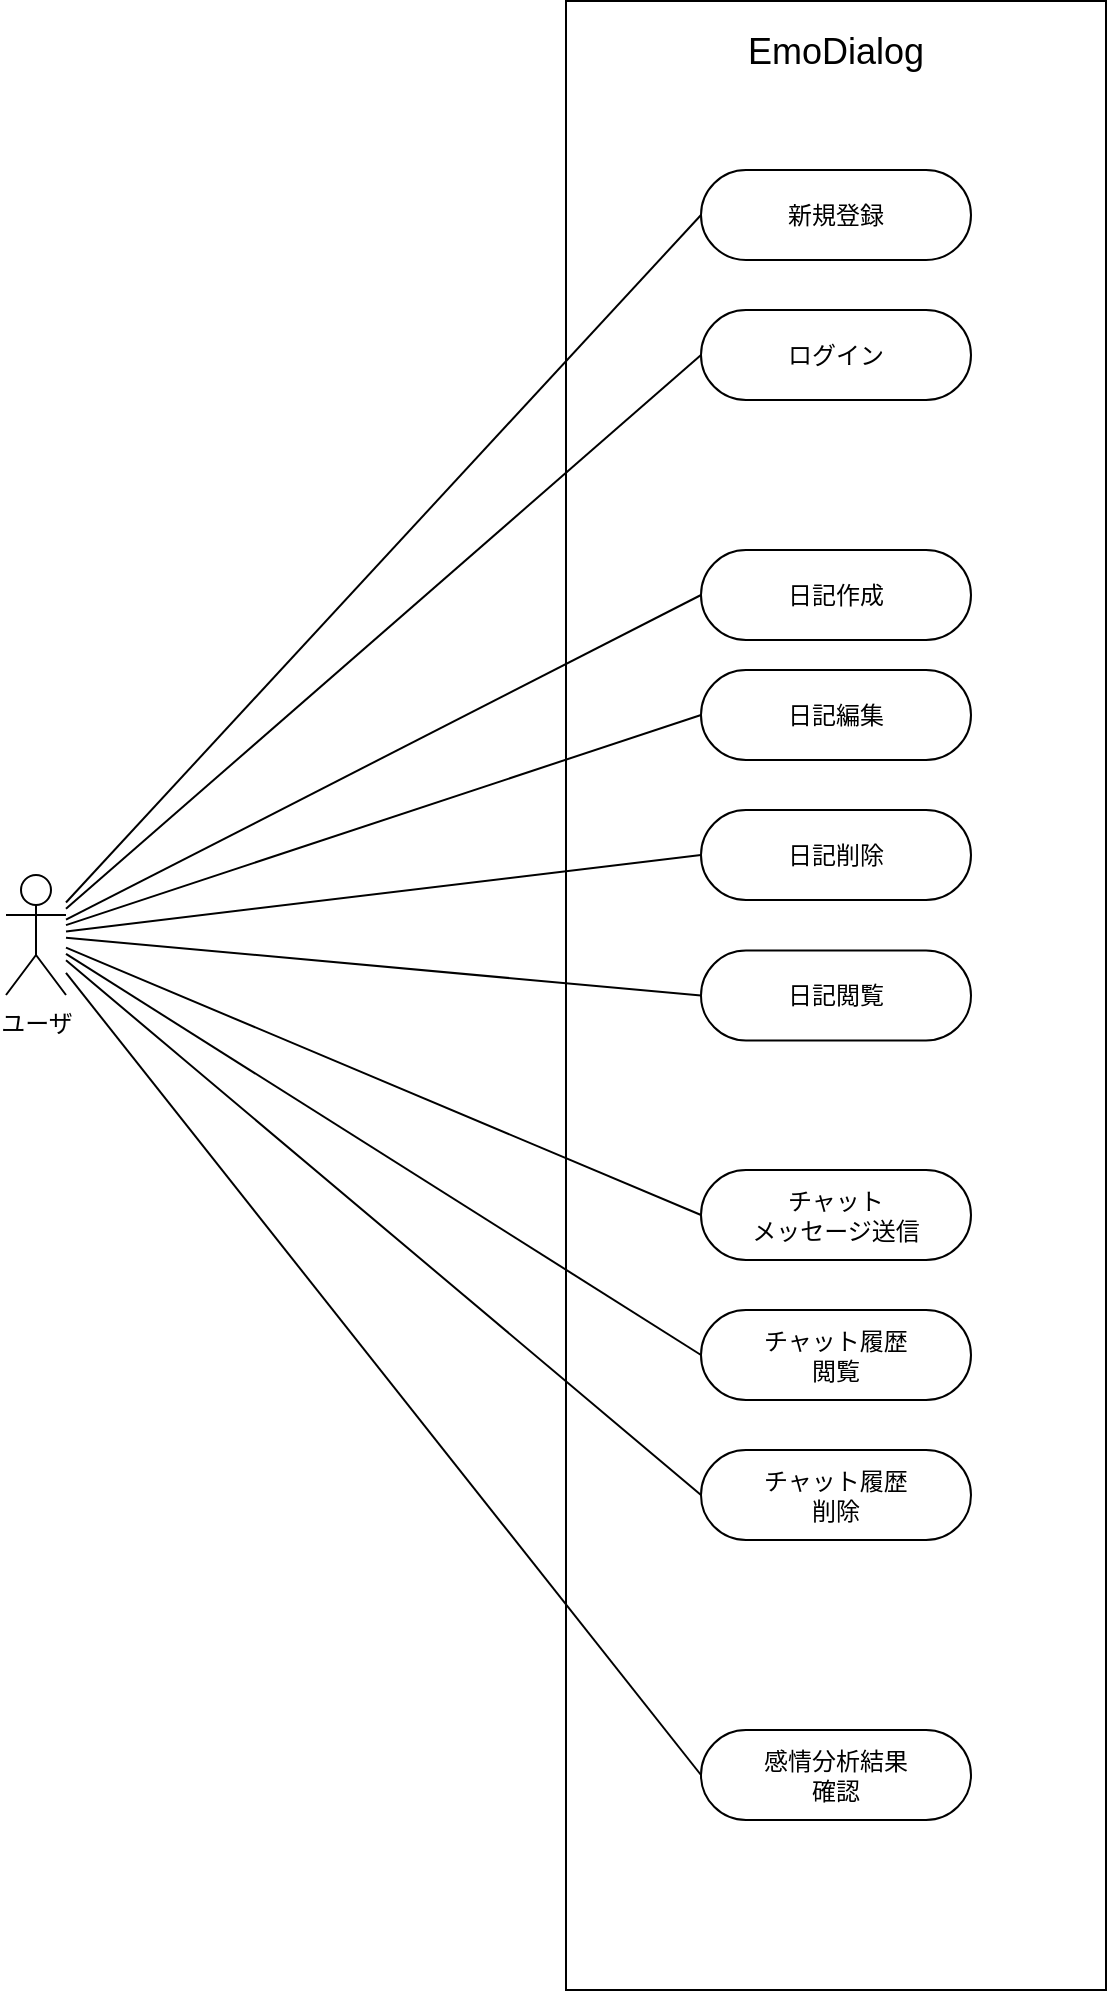 <mxfile scale="5" border="10">
    <diagram id="q_Jrxf0U78eWuM2NPNOv" name="ページ1">
        <mxGraphModel dx="1861" dy="1725" grid="1" gridSize="10" guides="1" tooltips="1" connect="1" arrows="1" fold="1" page="0" pageScale="1" pageWidth="827" pageHeight="1169" background="#FFFFFF" math="0" shadow="0">
            <root>
                <mxCell id="0"/>
                <mxCell id="1" parent="0"/>
                <mxCell id="3" value="" style="rounded=0;whiteSpace=wrap;html=1;fillColor=none;" parent="1" vertex="1">
                    <mxGeometry x="-20" y="-644.5" width="270" height="994.5" as="geometry"/>
                </mxCell>
                <mxCell id="41" style="edgeStyle=none;html=1;entryX=0;entryY=0.5;entryDx=0;entryDy=0;endArrow=none;endFill=0;" parent="1" source="2" target="6" edge="1">
                    <mxGeometry relative="1" as="geometry"/>
                </mxCell>
                <mxCell id="42" style="edgeStyle=none;html=1;entryX=0;entryY=0.5;entryDx=0;entryDy=0;endArrow=none;endFill=0;" parent="1" source="2" target="10" edge="1">
                    <mxGeometry relative="1" as="geometry"/>
                </mxCell>
                <mxCell id="44" style="edgeStyle=none;html=1;entryX=0;entryY=0.5;entryDx=0;entryDy=0;endArrow=none;endFill=0;" parent="1" source="2" target="13" edge="1">
                    <mxGeometry relative="1" as="geometry"/>
                </mxCell>
                <mxCell id="45" style="edgeStyle=none;html=1;entryX=0;entryY=0.5;entryDx=0;entryDy=0;endArrow=none;endFill=0;" parent="1" source="2" target="16" edge="1">
                    <mxGeometry relative="1" as="geometry"/>
                </mxCell>
                <mxCell id="46" style="edgeStyle=none;html=1;entryX=0;entryY=0.5;entryDx=0;entryDy=0;endArrow=none;endFill=0;" parent="1" source="2" target="19" edge="1">
                    <mxGeometry relative="1" as="geometry"/>
                </mxCell>
                <mxCell id="47" style="edgeStyle=none;html=1;entryX=0;entryY=0.5;entryDx=0;entryDy=0;endArrow=none;endFill=0;" parent="1" source="2" target="22" edge="1">
                    <mxGeometry relative="1" as="geometry"/>
                </mxCell>
                <mxCell id="48" style="edgeStyle=none;html=1;entryX=0;entryY=0.5;entryDx=0;entryDy=0;endArrow=none;endFill=0;" parent="1" source="2" target="25" edge="1">
                    <mxGeometry relative="1" as="geometry"/>
                </mxCell>
                <mxCell id="49" style="edgeStyle=none;html=1;entryX=0;entryY=0.5;entryDx=0;entryDy=0;endArrow=none;endFill=0;" parent="1" source="2" target="28" edge="1">
                    <mxGeometry relative="1" as="geometry"/>
                </mxCell>
                <mxCell id="50" style="edgeStyle=none;html=1;entryX=0;entryY=0.5;entryDx=0;entryDy=0;endArrow=none;endFill=0;" parent="1" source="2" target="31" edge="1">
                    <mxGeometry relative="1" as="geometry"/>
                </mxCell>
                <mxCell id="51" style="edgeStyle=none;html=1;entryX=0;entryY=0.5;entryDx=0;entryDy=0;endArrow=none;endFill=0;" parent="1" source="2" target="34" edge="1">
                    <mxGeometry relative="1" as="geometry"/>
                </mxCell>
                <mxCell id="2" value="ユーザ" style="shape=umlActor;verticalLabelPosition=bottom;verticalAlign=top;html=1;outlineConnect=0;" parent="1" vertex="1">
                    <mxGeometry x="-300" y="-207.5" width="30" height="60" as="geometry"/>
                </mxCell>
                <mxCell id="4" value="&lt;font style=&quot;font-size: 18px;&quot;&gt;EmoDialog&lt;/font&gt;" style="text;html=1;strokeColor=none;fillColor=none;align=center;verticalAlign=middle;whiteSpace=wrap;rounded=0;" parent="1" vertex="1">
                    <mxGeometry x="55" y="-644.5" width="120" height="50" as="geometry"/>
                </mxCell>
                <mxCell id="5" value="" style="group" parent="1" vertex="1" connectable="0">
                    <mxGeometry x="47.5" y="-560" width="135" height="45" as="geometry"/>
                </mxCell>
                <mxCell id="6" value="" style="rounded=1;whiteSpace=wrap;html=1;fillColor=none;arcSize=50;" parent="5" vertex="1">
                    <mxGeometry width="135" height="45" as="geometry"/>
                </mxCell>
                <mxCell id="7" value="新規登録" style="text;html=1;strokeColor=none;fillColor=none;align=center;verticalAlign=middle;whiteSpace=wrap;rounded=0;" parent="5" vertex="1">
                    <mxGeometry x="22.5" y="7.5" width="90" height="30" as="geometry"/>
                </mxCell>
                <mxCell id="9" value="" style="group" parent="1" vertex="1" connectable="0">
                    <mxGeometry x="47.5" y="-490" width="135" height="45" as="geometry"/>
                </mxCell>
                <mxCell id="10" value="" style="rounded=1;whiteSpace=wrap;html=1;fillColor=none;arcSize=50;" parent="9" vertex="1">
                    <mxGeometry width="135" height="45" as="geometry"/>
                </mxCell>
                <mxCell id="11" value="ログイン" style="text;html=1;strokeColor=none;fillColor=none;align=center;verticalAlign=middle;whiteSpace=wrap;rounded=0;" parent="9" vertex="1">
                    <mxGeometry x="22.5" y="7.5" width="90" height="30" as="geometry"/>
                </mxCell>
                <mxCell id="12" value="" style="group" parent="1" vertex="1" connectable="0">
                    <mxGeometry x="47.5" y="-370" width="135" height="45" as="geometry"/>
                </mxCell>
                <mxCell id="13" value="" style="rounded=1;whiteSpace=wrap;html=1;fillColor=none;arcSize=50;" parent="12" vertex="1">
                    <mxGeometry width="135" height="45" as="geometry"/>
                </mxCell>
                <mxCell id="14" value="日記作成" style="text;html=1;strokeColor=none;fillColor=none;align=center;verticalAlign=middle;whiteSpace=wrap;rounded=0;" parent="12" vertex="1">
                    <mxGeometry x="22.5" y="7.5" width="90" height="30" as="geometry"/>
                </mxCell>
                <mxCell id="15" value="" style="group" parent="1" vertex="1" connectable="0">
                    <mxGeometry x="47.5" y="-310" width="135" height="45" as="geometry"/>
                </mxCell>
                <mxCell id="16" value="" style="rounded=1;whiteSpace=wrap;html=1;fillColor=none;arcSize=50;" parent="15" vertex="1">
                    <mxGeometry width="135" height="45" as="geometry"/>
                </mxCell>
                <mxCell id="17" value="日記編集" style="text;html=1;strokeColor=none;fillColor=none;align=center;verticalAlign=middle;whiteSpace=wrap;rounded=0;" parent="15" vertex="1">
                    <mxGeometry x="22.5" y="7.5" width="90" height="30" as="geometry"/>
                </mxCell>
                <mxCell id="18" value="" style="group" parent="1" vertex="1" connectable="0">
                    <mxGeometry x="47.5" y="-240" width="135" height="45" as="geometry"/>
                </mxCell>
                <mxCell id="19" value="" style="rounded=1;whiteSpace=wrap;html=1;fillColor=none;arcSize=50;" parent="18" vertex="1">
                    <mxGeometry width="135" height="45" as="geometry"/>
                </mxCell>
                <mxCell id="20" value="日記削除" style="text;html=1;strokeColor=none;fillColor=none;align=center;verticalAlign=middle;whiteSpace=wrap;rounded=0;" parent="18" vertex="1">
                    <mxGeometry x="22.5" y="7.5" width="90" height="30" as="geometry"/>
                </mxCell>
                <mxCell id="21" value="" style="group" parent="1" vertex="1" connectable="0">
                    <mxGeometry x="47.5" y="-169.75" width="135" height="45" as="geometry"/>
                </mxCell>
                <mxCell id="22" value="" style="rounded=1;whiteSpace=wrap;html=1;fillColor=none;arcSize=50;" parent="21" vertex="1">
                    <mxGeometry width="135" height="45" as="geometry"/>
                </mxCell>
                <mxCell id="23" value="日記閲覧" style="text;html=1;strokeColor=none;fillColor=none;align=center;verticalAlign=middle;whiteSpace=wrap;rounded=0;" parent="21" vertex="1">
                    <mxGeometry x="22.5" y="7.5" width="90" height="30" as="geometry"/>
                </mxCell>
                <mxCell id="24" value="" style="group" parent="1" vertex="1" connectable="0">
                    <mxGeometry x="47.5" y="-60" width="135" height="45" as="geometry"/>
                </mxCell>
                <mxCell id="25" value="" style="rounded=1;whiteSpace=wrap;html=1;fillColor=none;arcSize=50;" parent="24" vertex="1">
                    <mxGeometry width="135" height="45" as="geometry"/>
                </mxCell>
                <mxCell id="26" value="チャット&lt;br&gt;メッセージ送信" style="text;html=1;strokeColor=none;fillColor=none;align=center;verticalAlign=middle;whiteSpace=wrap;rounded=0;" parent="24" vertex="1">
                    <mxGeometry x="22.5" y="7.5" width="90" height="30" as="geometry"/>
                </mxCell>
                <mxCell id="27" value="" style="group" parent="1" vertex="1" connectable="0">
                    <mxGeometry x="47.5" y="10" width="135" height="45" as="geometry"/>
                </mxCell>
                <mxCell id="28" value="" style="rounded=1;whiteSpace=wrap;html=1;fillColor=none;arcSize=50;" parent="27" vertex="1">
                    <mxGeometry width="135" height="45" as="geometry"/>
                </mxCell>
                <mxCell id="29" value="チャット履歴&lt;br&gt;閲覧" style="text;html=1;strokeColor=none;fillColor=none;align=center;verticalAlign=middle;whiteSpace=wrap;rounded=0;" parent="27" vertex="1">
                    <mxGeometry x="22.5" y="7.5" width="90" height="30" as="geometry"/>
                </mxCell>
                <mxCell id="30" value="" style="group" parent="1" vertex="1" connectable="0">
                    <mxGeometry x="47.5" y="80" width="135" height="45" as="geometry"/>
                </mxCell>
                <mxCell id="31" value="" style="rounded=1;whiteSpace=wrap;html=1;fillColor=none;arcSize=50;" parent="30" vertex="1">
                    <mxGeometry width="135" height="45" as="geometry"/>
                </mxCell>
                <mxCell id="32" value="チャット履歴&lt;br&gt;削除" style="text;html=1;strokeColor=none;fillColor=none;align=center;verticalAlign=middle;whiteSpace=wrap;rounded=0;" parent="30" vertex="1">
                    <mxGeometry x="22.5" y="7.5" width="90" height="30" as="geometry"/>
                </mxCell>
                <mxCell id="33" value="" style="group" parent="1" vertex="1" connectable="0">
                    <mxGeometry x="47.5" y="220" width="135" height="45" as="geometry"/>
                </mxCell>
                <mxCell id="34" value="" style="rounded=1;whiteSpace=wrap;html=1;fillColor=none;arcSize=50;" parent="33" vertex="1">
                    <mxGeometry width="135" height="45" as="geometry"/>
                </mxCell>
                <mxCell id="35" value="感情分析結果&lt;br&gt;確認" style="text;html=1;strokeColor=none;fillColor=none;align=center;verticalAlign=middle;whiteSpace=wrap;rounded=0;" parent="33" vertex="1">
                    <mxGeometry x="22.5" y="7.5" width="90" height="30" as="geometry"/>
                </mxCell>
            </root>
        </mxGraphModel>
    </diagram>
</mxfile>